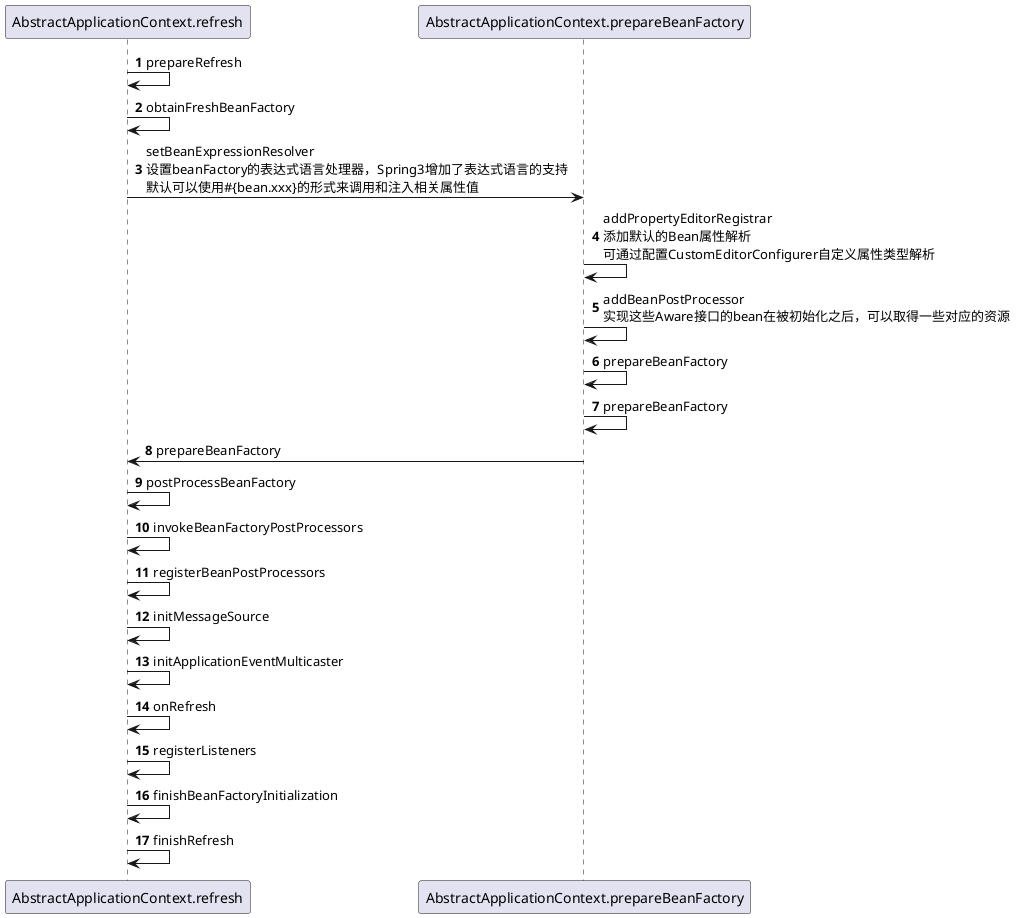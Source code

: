 @startuml
'https://plantuml.com/sequence-diagram

autonumber

AbstractApplicationContext.refresh -> AbstractApplicationContext.refresh : prepareRefresh
AbstractApplicationContext.refresh -> AbstractApplicationContext.refresh : obtainFreshBeanFactory
AbstractApplicationContext.refresh -> AbstractApplicationContext.prepareBeanFactory : setBeanExpressionResolver\n设置beanFactory的表达式语言处理器，Spring3增加了表达式语言的支持\n默认可以使用#{bean.xxx}的形式来调用和注入相关属性值
AbstractApplicationContext.prepareBeanFactory -> AbstractApplicationContext.prepareBeanFactory : addPropertyEditorRegistrar\n添加默认的Bean属性解析\n可通过配置CustomEditorConfigurer自定义属性类型解析
AbstractApplicationContext.prepareBeanFactory -> AbstractApplicationContext.prepareBeanFactory : addBeanPostProcessor\n实现这些Aware接口的bean在被初始化之后，可以取得一些对应的资源
AbstractApplicationContext.prepareBeanFactory -> AbstractApplicationContext.prepareBeanFactory : prepareBeanFactory
AbstractApplicationContext.prepareBeanFactory -> AbstractApplicationContext.prepareBeanFactory : prepareBeanFactory
AbstractApplicationContext.prepareBeanFactory -> AbstractApplicationContext.refresh : prepareBeanFactory
AbstractApplicationContext.refresh -> AbstractApplicationContext.refresh : postProcessBeanFactory
AbstractApplicationContext.refresh -> AbstractApplicationContext.refresh : invokeBeanFactoryPostProcessors
AbstractApplicationContext.refresh -> AbstractApplicationContext.refresh : registerBeanPostProcessors
AbstractApplicationContext.refresh -> AbstractApplicationContext.refresh : initMessageSource
AbstractApplicationContext.refresh -> AbstractApplicationContext.refresh : initApplicationEventMulticaster
AbstractApplicationContext.refresh -> AbstractApplicationContext.refresh : onRefresh
AbstractApplicationContext.refresh -> AbstractApplicationContext.refresh : registerListeners
AbstractApplicationContext.refresh -> AbstractApplicationContext.refresh : finishBeanFactoryInitialization
AbstractApplicationContext.refresh -> AbstractApplicationContext.refresh : finishRefresh

@enduml

